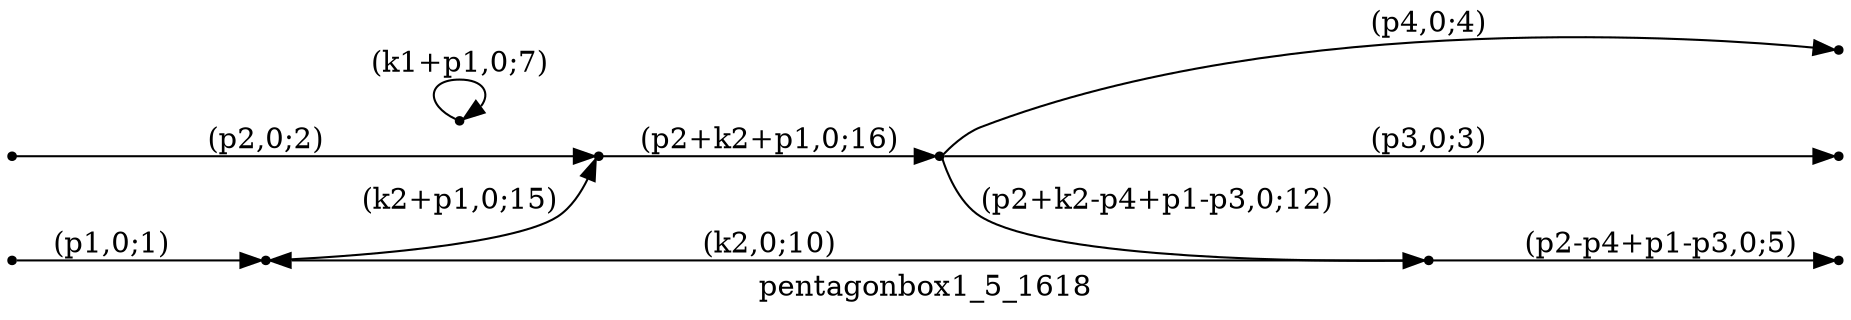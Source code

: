 digraph pentagonbox1_5_1618 {
  label="pentagonbox1_5_1618";
  rankdir="LR";
  subgraph edges {
    -1 -> 3 [label="(p1,0;1)"];
    -2 -> 4 [label="(p2,0;2)"];
    2 -> -3 [label="(p3,0;3)"];
    2 -> -4 [label="(p4,0;4)"];
    1 -> -5 [label="(p2-p4+p1-p3,0;5)"];
    5 -> 5 [label="(k1+p1,0;7)"];
    1 -> 3 [label="(k2,0;10)"];
    2 -> 1 [label="(p2+k2-p4+p1-p3,0;12)"];
    3 -> 4 [label="(k2+p1,0;15)"];
    4 -> 2 [label="(p2+k2+p1,0;16)"];
  }
  subgraph incoming { rank="source"; -1; -2; }
  subgraph outgoing { rank="sink"; -3; -4; -5; }
-5 [shape=point];
-4 [shape=point];
-3 [shape=point];
-2 [shape=point];
-1 [shape=point];
1 [shape=point];
2 [shape=point];
3 [shape=point];
4 [shape=point];
5 [shape=point];
}

